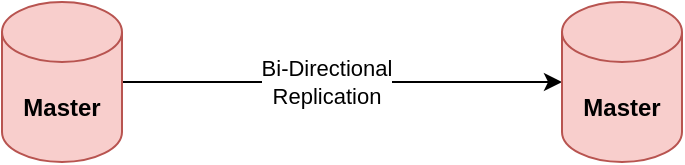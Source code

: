 <mxfile version="20.0.3" type="device"><diagram id="ogNPW0_8k-Xj5hhZRL0j" name="Page-1"><mxGraphModel dx="946" dy="486" grid="1" gridSize="10" guides="1" tooltips="1" connect="1" arrows="1" fold="1" page="1" pageScale="1" pageWidth="827" pageHeight="1169" math="0" shadow="0"><root><mxCell id="0"/><mxCell id="1" parent="0"/><mxCell id="mlVMmEU02T_YWOIqGgAS-7" style="edgeStyle=orthogonalEdgeStyle;rounded=0;orthogonalLoop=1;jettySize=auto;html=1;entryX=0;entryY=0.5;entryDx=0;entryDy=0;entryPerimeter=0;" edge="1" parent="1" source="mlVMmEU02T_YWOIqGgAS-1" target="mlVMmEU02T_YWOIqGgAS-2"><mxGeometry relative="1" as="geometry"/></mxCell><mxCell id="mlVMmEU02T_YWOIqGgAS-10" value="Bi-Directional &lt;br&gt;Replication" style="edgeLabel;html=1;align=center;verticalAlign=middle;resizable=0;points=[];" vertex="1" connectable="0" parent="mlVMmEU02T_YWOIqGgAS-7"><mxGeometry x="-0.283" y="3" relative="1" as="geometry"><mxPoint x="23" y="3" as="offset"/></mxGeometry></mxCell><mxCell id="mlVMmEU02T_YWOIqGgAS-1" value="&lt;b&gt;Master&lt;/b&gt;" style="shape=cylinder3;whiteSpace=wrap;html=1;boundedLbl=1;backgroundOutline=1;size=15;fillColor=#f8cecc;strokeColor=#b85450;" vertex="1" parent="1"><mxGeometry x="260" y="170" width="60" height="80" as="geometry"/></mxCell><mxCell id="mlVMmEU02T_YWOIqGgAS-2" value="&lt;b&gt;Master&lt;/b&gt;" style="shape=cylinder3;whiteSpace=wrap;html=1;boundedLbl=1;backgroundOutline=1;size=15;fillColor=#f8cecc;strokeColor=#b85450;" vertex="1" parent="1"><mxGeometry x="540" y="170" width="60" height="80" as="geometry"/></mxCell></root></mxGraphModel></diagram></mxfile>